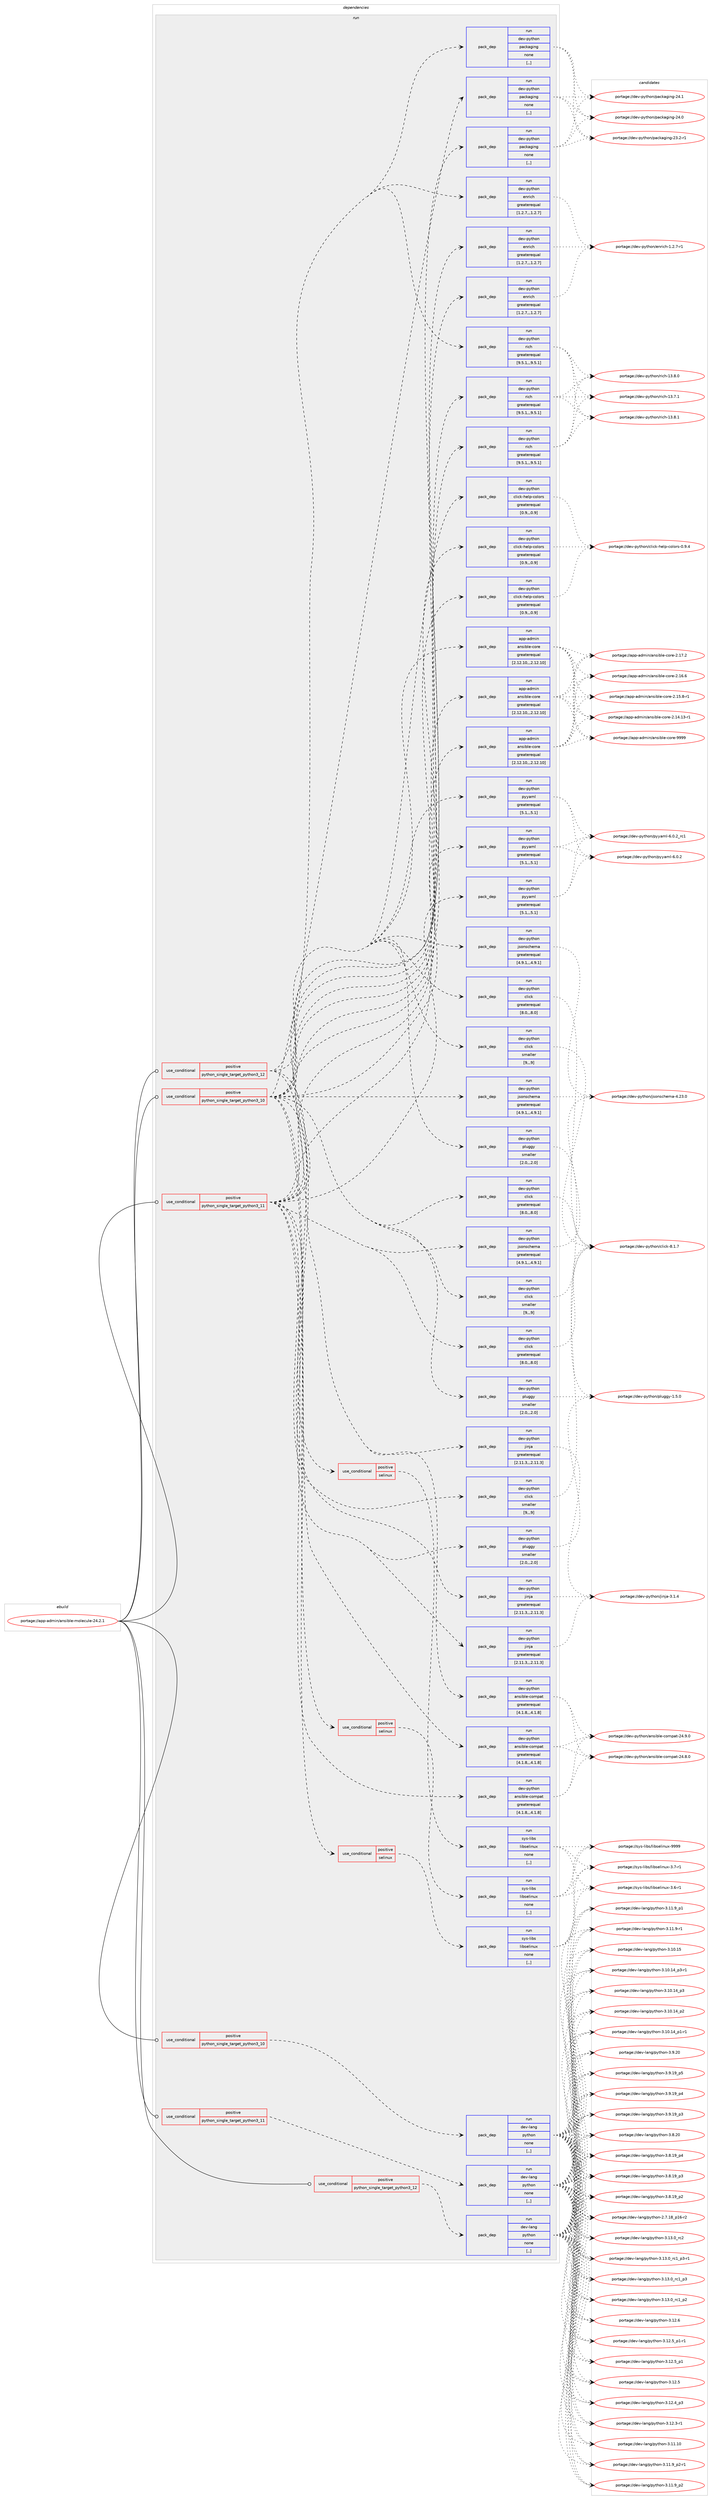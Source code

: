 digraph prolog {

# *************
# Graph options
# *************

newrank=true;
concentrate=true;
compound=true;
graph [rankdir=LR,fontname=Helvetica,fontsize=10,ranksep=1.5];#, ranksep=2.5, nodesep=0.2];
edge  [arrowhead=vee];
node  [fontname=Helvetica,fontsize=10];

# **********
# The ebuild
# **********

subgraph cluster_leftcol {
color=gray;
label=<<i>ebuild</i>>;
id [label="portage://app-admin/ansible-molecule-24.2.1", color=red, width=4, href="../app-admin/ansible-molecule-24.2.1.svg"];
}

# ****************
# The dependencies
# ****************

subgraph cluster_midcol {
color=gray;
label=<<i>dependencies</i>>;
subgraph cluster_compile {
fillcolor="#eeeeee";
style=filled;
label=<<i>compile</i>>;
}
subgraph cluster_compileandrun {
fillcolor="#eeeeee";
style=filled;
label=<<i>compile and run</i>>;
}
subgraph cluster_run {
fillcolor="#eeeeee";
style=filled;
label=<<i>run</i>>;
subgraph cond130036 {
dependency495050 [label=<<TABLE BORDER="0" CELLBORDER="1" CELLSPACING="0" CELLPADDING="4"><TR><TD ROWSPAN="3" CELLPADDING="10">use_conditional</TD></TR><TR><TD>positive</TD></TR><TR><TD>python_single_target_python3_10</TD></TR></TABLE>>, shape=none, color=red];
subgraph pack361411 {
dependency495051 [label=<<TABLE BORDER="0" CELLBORDER="1" CELLSPACING="0" CELLPADDING="4" WIDTH="220"><TR><TD ROWSPAN="6" CELLPADDING="30">pack_dep</TD></TR><TR><TD WIDTH="110">run</TD></TR><TR><TD>app-admin</TD></TR><TR><TD>ansible-core</TD></TR><TR><TD>greaterequal</TD></TR><TR><TD>[2.12.10,,,2.12.10]</TD></TR></TABLE>>, shape=none, color=blue];
}
dependency495050:e -> dependency495051:w [weight=20,style="dashed",arrowhead="vee"];
subgraph pack361412 {
dependency495052 [label=<<TABLE BORDER="0" CELLBORDER="1" CELLSPACING="0" CELLPADDING="4" WIDTH="220"><TR><TD ROWSPAN="6" CELLPADDING="30">pack_dep</TD></TR><TR><TD WIDTH="110">run</TD></TR><TR><TD>dev-python</TD></TR><TR><TD>ansible-compat</TD></TR><TR><TD>greaterequal</TD></TR><TR><TD>[4.1.8,,,4.1.8]</TD></TR></TABLE>>, shape=none, color=blue];
}
dependency495050:e -> dependency495052:w [weight=20,style="dashed",arrowhead="vee"];
subgraph pack361413 {
dependency495053 [label=<<TABLE BORDER="0" CELLBORDER="1" CELLSPACING="0" CELLPADDING="4" WIDTH="220"><TR><TD ROWSPAN="6" CELLPADDING="30">pack_dep</TD></TR><TR><TD WIDTH="110">run</TD></TR><TR><TD>dev-python</TD></TR><TR><TD>click</TD></TR><TR><TD>greaterequal</TD></TR><TR><TD>[8.0,,,8.0]</TD></TR></TABLE>>, shape=none, color=blue];
}
dependency495050:e -> dependency495053:w [weight=20,style="dashed",arrowhead="vee"];
subgraph pack361414 {
dependency495054 [label=<<TABLE BORDER="0" CELLBORDER="1" CELLSPACING="0" CELLPADDING="4" WIDTH="220"><TR><TD ROWSPAN="6" CELLPADDING="30">pack_dep</TD></TR><TR><TD WIDTH="110">run</TD></TR><TR><TD>dev-python</TD></TR><TR><TD>click</TD></TR><TR><TD>smaller</TD></TR><TR><TD>[9,,,9]</TD></TR></TABLE>>, shape=none, color=blue];
}
dependency495050:e -> dependency495054:w [weight=20,style="dashed",arrowhead="vee"];
subgraph pack361415 {
dependency495055 [label=<<TABLE BORDER="0" CELLBORDER="1" CELLSPACING="0" CELLPADDING="4" WIDTH="220"><TR><TD ROWSPAN="6" CELLPADDING="30">pack_dep</TD></TR><TR><TD WIDTH="110">run</TD></TR><TR><TD>dev-python</TD></TR><TR><TD>click-help-colors</TD></TR><TR><TD>greaterequal</TD></TR><TR><TD>[0.9,,,0.9]</TD></TR></TABLE>>, shape=none, color=blue];
}
dependency495050:e -> dependency495055:w [weight=20,style="dashed",arrowhead="vee"];
subgraph pack361416 {
dependency495056 [label=<<TABLE BORDER="0" CELLBORDER="1" CELLSPACING="0" CELLPADDING="4" WIDTH="220"><TR><TD ROWSPAN="6" CELLPADDING="30">pack_dep</TD></TR><TR><TD WIDTH="110">run</TD></TR><TR><TD>dev-python</TD></TR><TR><TD>enrich</TD></TR><TR><TD>greaterequal</TD></TR><TR><TD>[1.2.7,,,1.2.7]</TD></TR></TABLE>>, shape=none, color=blue];
}
dependency495050:e -> dependency495056:w [weight=20,style="dashed",arrowhead="vee"];
subgraph pack361417 {
dependency495057 [label=<<TABLE BORDER="0" CELLBORDER="1" CELLSPACING="0" CELLPADDING="4" WIDTH="220"><TR><TD ROWSPAN="6" CELLPADDING="30">pack_dep</TD></TR><TR><TD WIDTH="110">run</TD></TR><TR><TD>dev-python</TD></TR><TR><TD>jinja</TD></TR><TR><TD>greaterequal</TD></TR><TR><TD>[2.11.3,,,2.11.3]</TD></TR></TABLE>>, shape=none, color=blue];
}
dependency495050:e -> dependency495057:w [weight=20,style="dashed",arrowhead="vee"];
subgraph pack361418 {
dependency495058 [label=<<TABLE BORDER="0" CELLBORDER="1" CELLSPACING="0" CELLPADDING="4" WIDTH="220"><TR><TD ROWSPAN="6" CELLPADDING="30">pack_dep</TD></TR><TR><TD WIDTH="110">run</TD></TR><TR><TD>dev-python</TD></TR><TR><TD>jsonschema</TD></TR><TR><TD>greaterequal</TD></TR><TR><TD>[4.9.1,,,4.9.1]</TD></TR></TABLE>>, shape=none, color=blue];
}
dependency495050:e -> dependency495058:w [weight=20,style="dashed",arrowhead="vee"];
subgraph pack361419 {
dependency495059 [label=<<TABLE BORDER="0" CELLBORDER="1" CELLSPACING="0" CELLPADDING="4" WIDTH="220"><TR><TD ROWSPAN="6" CELLPADDING="30">pack_dep</TD></TR><TR><TD WIDTH="110">run</TD></TR><TR><TD>dev-python</TD></TR><TR><TD>packaging</TD></TR><TR><TD>none</TD></TR><TR><TD>[,,]</TD></TR></TABLE>>, shape=none, color=blue];
}
dependency495050:e -> dependency495059:w [weight=20,style="dashed",arrowhead="vee"];
subgraph pack361420 {
dependency495060 [label=<<TABLE BORDER="0" CELLBORDER="1" CELLSPACING="0" CELLPADDING="4" WIDTH="220"><TR><TD ROWSPAN="6" CELLPADDING="30">pack_dep</TD></TR><TR><TD WIDTH="110">run</TD></TR><TR><TD>dev-python</TD></TR><TR><TD>pluggy</TD></TR><TR><TD>smaller</TD></TR><TR><TD>[2.0,,,2.0]</TD></TR></TABLE>>, shape=none, color=blue];
}
dependency495050:e -> dependency495060:w [weight=20,style="dashed",arrowhead="vee"];
subgraph pack361421 {
dependency495061 [label=<<TABLE BORDER="0" CELLBORDER="1" CELLSPACING="0" CELLPADDING="4" WIDTH="220"><TR><TD ROWSPAN="6" CELLPADDING="30">pack_dep</TD></TR><TR><TD WIDTH="110">run</TD></TR><TR><TD>dev-python</TD></TR><TR><TD>pyyaml</TD></TR><TR><TD>greaterequal</TD></TR><TR><TD>[5.1,,,5.1]</TD></TR></TABLE>>, shape=none, color=blue];
}
dependency495050:e -> dependency495061:w [weight=20,style="dashed",arrowhead="vee"];
subgraph pack361422 {
dependency495062 [label=<<TABLE BORDER="0" CELLBORDER="1" CELLSPACING="0" CELLPADDING="4" WIDTH="220"><TR><TD ROWSPAN="6" CELLPADDING="30">pack_dep</TD></TR><TR><TD WIDTH="110">run</TD></TR><TR><TD>dev-python</TD></TR><TR><TD>rich</TD></TR><TR><TD>greaterequal</TD></TR><TR><TD>[9.5.1,,,9.5.1]</TD></TR></TABLE>>, shape=none, color=blue];
}
dependency495050:e -> dependency495062:w [weight=20,style="dashed",arrowhead="vee"];
subgraph cond130037 {
dependency495063 [label=<<TABLE BORDER="0" CELLBORDER="1" CELLSPACING="0" CELLPADDING="4"><TR><TD ROWSPAN="3" CELLPADDING="10">use_conditional</TD></TR><TR><TD>positive</TD></TR><TR><TD>selinux</TD></TR></TABLE>>, shape=none, color=red];
subgraph pack361423 {
dependency495064 [label=<<TABLE BORDER="0" CELLBORDER="1" CELLSPACING="0" CELLPADDING="4" WIDTH="220"><TR><TD ROWSPAN="6" CELLPADDING="30">pack_dep</TD></TR><TR><TD WIDTH="110">run</TD></TR><TR><TD>sys-libs</TD></TR><TR><TD>libselinux</TD></TR><TR><TD>none</TD></TR><TR><TD>[,,]</TD></TR></TABLE>>, shape=none, color=blue];
}
dependency495063:e -> dependency495064:w [weight=20,style="dashed",arrowhead="vee"];
}
dependency495050:e -> dependency495063:w [weight=20,style="dashed",arrowhead="vee"];
}
id:e -> dependency495050:w [weight=20,style="solid",arrowhead="odot"];
subgraph cond130038 {
dependency495065 [label=<<TABLE BORDER="0" CELLBORDER="1" CELLSPACING="0" CELLPADDING="4"><TR><TD ROWSPAN="3" CELLPADDING="10">use_conditional</TD></TR><TR><TD>positive</TD></TR><TR><TD>python_single_target_python3_10</TD></TR></TABLE>>, shape=none, color=red];
subgraph pack361424 {
dependency495066 [label=<<TABLE BORDER="0" CELLBORDER="1" CELLSPACING="0" CELLPADDING="4" WIDTH="220"><TR><TD ROWSPAN="6" CELLPADDING="30">pack_dep</TD></TR><TR><TD WIDTH="110">run</TD></TR><TR><TD>dev-lang</TD></TR><TR><TD>python</TD></TR><TR><TD>none</TD></TR><TR><TD>[,,]</TD></TR></TABLE>>, shape=none, color=blue];
}
dependency495065:e -> dependency495066:w [weight=20,style="dashed",arrowhead="vee"];
}
id:e -> dependency495065:w [weight=20,style="solid",arrowhead="odot"];
subgraph cond130039 {
dependency495067 [label=<<TABLE BORDER="0" CELLBORDER="1" CELLSPACING="0" CELLPADDING="4"><TR><TD ROWSPAN="3" CELLPADDING="10">use_conditional</TD></TR><TR><TD>positive</TD></TR><TR><TD>python_single_target_python3_11</TD></TR></TABLE>>, shape=none, color=red];
subgraph pack361425 {
dependency495068 [label=<<TABLE BORDER="0" CELLBORDER="1" CELLSPACING="0" CELLPADDING="4" WIDTH="220"><TR><TD ROWSPAN="6" CELLPADDING="30">pack_dep</TD></TR><TR><TD WIDTH="110">run</TD></TR><TR><TD>app-admin</TD></TR><TR><TD>ansible-core</TD></TR><TR><TD>greaterequal</TD></TR><TR><TD>[2.12.10,,,2.12.10]</TD></TR></TABLE>>, shape=none, color=blue];
}
dependency495067:e -> dependency495068:w [weight=20,style="dashed",arrowhead="vee"];
subgraph pack361426 {
dependency495069 [label=<<TABLE BORDER="0" CELLBORDER="1" CELLSPACING="0" CELLPADDING="4" WIDTH="220"><TR><TD ROWSPAN="6" CELLPADDING="30">pack_dep</TD></TR><TR><TD WIDTH="110">run</TD></TR><TR><TD>dev-python</TD></TR><TR><TD>ansible-compat</TD></TR><TR><TD>greaterequal</TD></TR><TR><TD>[4.1.8,,,4.1.8]</TD></TR></TABLE>>, shape=none, color=blue];
}
dependency495067:e -> dependency495069:w [weight=20,style="dashed",arrowhead="vee"];
subgraph pack361427 {
dependency495070 [label=<<TABLE BORDER="0" CELLBORDER="1" CELLSPACING="0" CELLPADDING="4" WIDTH="220"><TR><TD ROWSPAN="6" CELLPADDING="30">pack_dep</TD></TR><TR><TD WIDTH="110">run</TD></TR><TR><TD>dev-python</TD></TR><TR><TD>click</TD></TR><TR><TD>greaterequal</TD></TR><TR><TD>[8.0,,,8.0]</TD></TR></TABLE>>, shape=none, color=blue];
}
dependency495067:e -> dependency495070:w [weight=20,style="dashed",arrowhead="vee"];
subgraph pack361428 {
dependency495071 [label=<<TABLE BORDER="0" CELLBORDER="1" CELLSPACING="0" CELLPADDING="4" WIDTH="220"><TR><TD ROWSPAN="6" CELLPADDING="30">pack_dep</TD></TR><TR><TD WIDTH="110">run</TD></TR><TR><TD>dev-python</TD></TR><TR><TD>click</TD></TR><TR><TD>smaller</TD></TR><TR><TD>[9,,,9]</TD></TR></TABLE>>, shape=none, color=blue];
}
dependency495067:e -> dependency495071:w [weight=20,style="dashed",arrowhead="vee"];
subgraph pack361429 {
dependency495072 [label=<<TABLE BORDER="0" CELLBORDER="1" CELLSPACING="0" CELLPADDING="4" WIDTH="220"><TR><TD ROWSPAN="6" CELLPADDING="30">pack_dep</TD></TR><TR><TD WIDTH="110">run</TD></TR><TR><TD>dev-python</TD></TR><TR><TD>click-help-colors</TD></TR><TR><TD>greaterequal</TD></TR><TR><TD>[0.9,,,0.9]</TD></TR></TABLE>>, shape=none, color=blue];
}
dependency495067:e -> dependency495072:w [weight=20,style="dashed",arrowhead="vee"];
subgraph pack361430 {
dependency495073 [label=<<TABLE BORDER="0" CELLBORDER="1" CELLSPACING="0" CELLPADDING="4" WIDTH="220"><TR><TD ROWSPAN="6" CELLPADDING="30">pack_dep</TD></TR><TR><TD WIDTH="110">run</TD></TR><TR><TD>dev-python</TD></TR><TR><TD>enrich</TD></TR><TR><TD>greaterequal</TD></TR><TR><TD>[1.2.7,,,1.2.7]</TD></TR></TABLE>>, shape=none, color=blue];
}
dependency495067:e -> dependency495073:w [weight=20,style="dashed",arrowhead="vee"];
subgraph pack361431 {
dependency495074 [label=<<TABLE BORDER="0" CELLBORDER="1" CELLSPACING="0" CELLPADDING="4" WIDTH="220"><TR><TD ROWSPAN="6" CELLPADDING="30">pack_dep</TD></TR><TR><TD WIDTH="110">run</TD></TR><TR><TD>dev-python</TD></TR><TR><TD>jinja</TD></TR><TR><TD>greaterequal</TD></TR><TR><TD>[2.11.3,,,2.11.3]</TD></TR></TABLE>>, shape=none, color=blue];
}
dependency495067:e -> dependency495074:w [weight=20,style="dashed",arrowhead="vee"];
subgraph pack361432 {
dependency495075 [label=<<TABLE BORDER="0" CELLBORDER="1" CELLSPACING="0" CELLPADDING="4" WIDTH="220"><TR><TD ROWSPAN="6" CELLPADDING="30">pack_dep</TD></TR><TR><TD WIDTH="110">run</TD></TR><TR><TD>dev-python</TD></TR><TR><TD>jsonschema</TD></TR><TR><TD>greaterequal</TD></TR><TR><TD>[4.9.1,,,4.9.1]</TD></TR></TABLE>>, shape=none, color=blue];
}
dependency495067:e -> dependency495075:w [weight=20,style="dashed",arrowhead="vee"];
subgraph pack361433 {
dependency495076 [label=<<TABLE BORDER="0" CELLBORDER="1" CELLSPACING="0" CELLPADDING="4" WIDTH="220"><TR><TD ROWSPAN="6" CELLPADDING="30">pack_dep</TD></TR><TR><TD WIDTH="110">run</TD></TR><TR><TD>dev-python</TD></TR><TR><TD>packaging</TD></TR><TR><TD>none</TD></TR><TR><TD>[,,]</TD></TR></TABLE>>, shape=none, color=blue];
}
dependency495067:e -> dependency495076:w [weight=20,style="dashed",arrowhead="vee"];
subgraph pack361434 {
dependency495077 [label=<<TABLE BORDER="0" CELLBORDER="1" CELLSPACING="0" CELLPADDING="4" WIDTH="220"><TR><TD ROWSPAN="6" CELLPADDING="30">pack_dep</TD></TR><TR><TD WIDTH="110">run</TD></TR><TR><TD>dev-python</TD></TR><TR><TD>pluggy</TD></TR><TR><TD>smaller</TD></TR><TR><TD>[2.0,,,2.0]</TD></TR></TABLE>>, shape=none, color=blue];
}
dependency495067:e -> dependency495077:w [weight=20,style="dashed",arrowhead="vee"];
subgraph pack361435 {
dependency495078 [label=<<TABLE BORDER="0" CELLBORDER="1" CELLSPACING="0" CELLPADDING="4" WIDTH="220"><TR><TD ROWSPAN="6" CELLPADDING="30">pack_dep</TD></TR><TR><TD WIDTH="110">run</TD></TR><TR><TD>dev-python</TD></TR><TR><TD>pyyaml</TD></TR><TR><TD>greaterequal</TD></TR><TR><TD>[5.1,,,5.1]</TD></TR></TABLE>>, shape=none, color=blue];
}
dependency495067:e -> dependency495078:w [weight=20,style="dashed",arrowhead="vee"];
subgraph pack361436 {
dependency495079 [label=<<TABLE BORDER="0" CELLBORDER="1" CELLSPACING="0" CELLPADDING="4" WIDTH="220"><TR><TD ROWSPAN="6" CELLPADDING="30">pack_dep</TD></TR><TR><TD WIDTH="110">run</TD></TR><TR><TD>dev-python</TD></TR><TR><TD>rich</TD></TR><TR><TD>greaterequal</TD></TR><TR><TD>[9.5.1,,,9.5.1]</TD></TR></TABLE>>, shape=none, color=blue];
}
dependency495067:e -> dependency495079:w [weight=20,style="dashed",arrowhead="vee"];
subgraph cond130040 {
dependency495080 [label=<<TABLE BORDER="0" CELLBORDER="1" CELLSPACING="0" CELLPADDING="4"><TR><TD ROWSPAN="3" CELLPADDING="10">use_conditional</TD></TR><TR><TD>positive</TD></TR><TR><TD>selinux</TD></TR></TABLE>>, shape=none, color=red];
subgraph pack361437 {
dependency495081 [label=<<TABLE BORDER="0" CELLBORDER="1" CELLSPACING="0" CELLPADDING="4" WIDTH="220"><TR><TD ROWSPAN="6" CELLPADDING="30">pack_dep</TD></TR><TR><TD WIDTH="110">run</TD></TR><TR><TD>sys-libs</TD></TR><TR><TD>libselinux</TD></TR><TR><TD>none</TD></TR><TR><TD>[,,]</TD></TR></TABLE>>, shape=none, color=blue];
}
dependency495080:e -> dependency495081:w [weight=20,style="dashed",arrowhead="vee"];
}
dependency495067:e -> dependency495080:w [weight=20,style="dashed",arrowhead="vee"];
}
id:e -> dependency495067:w [weight=20,style="solid",arrowhead="odot"];
subgraph cond130041 {
dependency495082 [label=<<TABLE BORDER="0" CELLBORDER="1" CELLSPACING="0" CELLPADDING="4"><TR><TD ROWSPAN="3" CELLPADDING="10">use_conditional</TD></TR><TR><TD>positive</TD></TR><TR><TD>python_single_target_python3_11</TD></TR></TABLE>>, shape=none, color=red];
subgraph pack361438 {
dependency495083 [label=<<TABLE BORDER="0" CELLBORDER="1" CELLSPACING="0" CELLPADDING="4" WIDTH="220"><TR><TD ROWSPAN="6" CELLPADDING="30">pack_dep</TD></TR><TR><TD WIDTH="110">run</TD></TR><TR><TD>dev-lang</TD></TR><TR><TD>python</TD></TR><TR><TD>none</TD></TR><TR><TD>[,,]</TD></TR></TABLE>>, shape=none, color=blue];
}
dependency495082:e -> dependency495083:w [weight=20,style="dashed",arrowhead="vee"];
}
id:e -> dependency495082:w [weight=20,style="solid",arrowhead="odot"];
subgraph cond130042 {
dependency495084 [label=<<TABLE BORDER="0" CELLBORDER="1" CELLSPACING="0" CELLPADDING="4"><TR><TD ROWSPAN="3" CELLPADDING="10">use_conditional</TD></TR><TR><TD>positive</TD></TR><TR><TD>python_single_target_python3_12</TD></TR></TABLE>>, shape=none, color=red];
subgraph pack361439 {
dependency495085 [label=<<TABLE BORDER="0" CELLBORDER="1" CELLSPACING="0" CELLPADDING="4" WIDTH="220"><TR><TD ROWSPAN="6" CELLPADDING="30">pack_dep</TD></TR><TR><TD WIDTH="110">run</TD></TR><TR><TD>app-admin</TD></TR><TR><TD>ansible-core</TD></TR><TR><TD>greaterequal</TD></TR><TR><TD>[2.12.10,,,2.12.10]</TD></TR></TABLE>>, shape=none, color=blue];
}
dependency495084:e -> dependency495085:w [weight=20,style="dashed",arrowhead="vee"];
subgraph pack361440 {
dependency495086 [label=<<TABLE BORDER="0" CELLBORDER="1" CELLSPACING="0" CELLPADDING="4" WIDTH="220"><TR><TD ROWSPAN="6" CELLPADDING="30">pack_dep</TD></TR><TR><TD WIDTH="110">run</TD></TR><TR><TD>dev-python</TD></TR><TR><TD>ansible-compat</TD></TR><TR><TD>greaterequal</TD></TR><TR><TD>[4.1.8,,,4.1.8]</TD></TR></TABLE>>, shape=none, color=blue];
}
dependency495084:e -> dependency495086:w [weight=20,style="dashed",arrowhead="vee"];
subgraph pack361441 {
dependency495087 [label=<<TABLE BORDER="0" CELLBORDER="1" CELLSPACING="0" CELLPADDING="4" WIDTH="220"><TR><TD ROWSPAN="6" CELLPADDING="30">pack_dep</TD></TR><TR><TD WIDTH="110">run</TD></TR><TR><TD>dev-python</TD></TR><TR><TD>click</TD></TR><TR><TD>greaterequal</TD></TR><TR><TD>[8.0,,,8.0]</TD></TR></TABLE>>, shape=none, color=blue];
}
dependency495084:e -> dependency495087:w [weight=20,style="dashed",arrowhead="vee"];
subgraph pack361442 {
dependency495088 [label=<<TABLE BORDER="0" CELLBORDER="1" CELLSPACING="0" CELLPADDING="4" WIDTH="220"><TR><TD ROWSPAN="6" CELLPADDING="30">pack_dep</TD></TR><TR><TD WIDTH="110">run</TD></TR><TR><TD>dev-python</TD></TR><TR><TD>click</TD></TR><TR><TD>smaller</TD></TR><TR><TD>[9,,,9]</TD></TR></TABLE>>, shape=none, color=blue];
}
dependency495084:e -> dependency495088:w [weight=20,style="dashed",arrowhead="vee"];
subgraph pack361443 {
dependency495089 [label=<<TABLE BORDER="0" CELLBORDER="1" CELLSPACING="0" CELLPADDING="4" WIDTH="220"><TR><TD ROWSPAN="6" CELLPADDING="30">pack_dep</TD></TR><TR><TD WIDTH="110">run</TD></TR><TR><TD>dev-python</TD></TR><TR><TD>click-help-colors</TD></TR><TR><TD>greaterequal</TD></TR><TR><TD>[0.9,,,0.9]</TD></TR></TABLE>>, shape=none, color=blue];
}
dependency495084:e -> dependency495089:w [weight=20,style="dashed",arrowhead="vee"];
subgraph pack361444 {
dependency495090 [label=<<TABLE BORDER="0" CELLBORDER="1" CELLSPACING="0" CELLPADDING="4" WIDTH="220"><TR><TD ROWSPAN="6" CELLPADDING="30">pack_dep</TD></TR><TR><TD WIDTH="110">run</TD></TR><TR><TD>dev-python</TD></TR><TR><TD>enrich</TD></TR><TR><TD>greaterequal</TD></TR><TR><TD>[1.2.7,,,1.2.7]</TD></TR></TABLE>>, shape=none, color=blue];
}
dependency495084:e -> dependency495090:w [weight=20,style="dashed",arrowhead="vee"];
subgraph pack361445 {
dependency495091 [label=<<TABLE BORDER="0" CELLBORDER="1" CELLSPACING="0" CELLPADDING="4" WIDTH="220"><TR><TD ROWSPAN="6" CELLPADDING="30">pack_dep</TD></TR><TR><TD WIDTH="110">run</TD></TR><TR><TD>dev-python</TD></TR><TR><TD>jinja</TD></TR><TR><TD>greaterequal</TD></TR><TR><TD>[2.11.3,,,2.11.3]</TD></TR></TABLE>>, shape=none, color=blue];
}
dependency495084:e -> dependency495091:w [weight=20,style="dashed",arrowhead="vee"];
subgraph pack361446 {
dependency495092 [label=<<TABLE BORDER="0" CELLBORDER="1" CELLSPACING="0" CELLPADDING="4" WIDTH="220"><TR><TD ROWSPAN="6" CELLPADDING="30">pack_dep</TD></TR><TR><TD WIDTH="110">run</TD></TR><TR><TD>dev-python</TD></TR><TR><TD>jsonschema</TD></TR><TR><TD>greaterequal</TD></TR><TR><TD>[4.9.1,,,4.9.1]</TD></TR></TABLE>>, shape=none, color=blue];
}
dependency495084:e -> dependency495092:w [weight=20,style="dashed",arrowhead="vee"];
subgraph pack361447 {
dependency495093 [label=<<TABLE BORDER="0" CELLBORDER="1" CELLSPACING="0" CELLPADDING="4" WIDTH="220"><TR><TD ROWSPAN="6" CELLPADDING="30">pack_dep</TD></TR><TR><TD WIDTH="110">run</TD></TR><TR><TD>dev-python</TD></TR><TR><TD>packaging</TD></TR><TR><TD>none</TD></TR><TR><TD>[,,]</TD></TR></TABLE>>, shape=none, color=blue];
}
dependency495084:e -> dependency495093:w [weight=20,style="dashed",arrowhead="vee"];
subgraph pack361448 {
dependency495094 [label=<<TABLE BORDER="0" CELLBORDER="1" CELLSPACING="0" CELLPADDING="4" WIDTH="220"><TR><TD ROWSPAN="6" CELLPADDING="30">pack_dep</TD></TR><TR><TD WIDTH="110">run</TD></TR><TR><TD>dev-python</TD></TR><TR><TD>pluggy</TD></TR><TR><TD>smaller</TD></TR><TR><TD>[2.0,,,2.0]</TD></TR></TABLE>>, shape=none, color=blue];
}
dependency495084:e -> dependency495094:w [weight=20,style="dashed",arrowhead="vee"];
subgraph pack361449 {
dependency495095 [label=<<TABLE BORDER="0" CELLBORDER="1" CELLSPACING="0" CELLPADDING="4" WIDTH="220"><TR><TD ROWSPAN="6" CELLPADDING="30">pack_dep</TD></TR><TR><TD WIDTH="110">run</TD></TR><TR><TD>dev-python</TD></TR><TR><TD>pyyaml</TD></TR><TR><TD>greaterequal</TD></TR><TR><TD>[5.1,,,5.1]</TD></TR></TABLE>>, shape=none, color=blue];
}
dependency495084:e -> dependency495095:w [weight=20,style="dashed",arrowhead="vee"];
subgraph pack361450 {
dependency495096 [label=<<TABLE BORDER="0" CELLBORDER="1" CELLSPACING="0" CELLPADDING="4" WIDTH="220"><TR><TD ROWSPAN="6" CELLPADDING="30">pack_dep</TD></TR><TR><TD WIDTH="110">run</TD></TR><TR><TD>dev-python</TD></TR><TR><TD>rich</TD></TR><TR><TD>greaterequal</TD></TR><TR><TD>[9.5.1,,,9.5.1]</TD></TR></TABLE>>, shape=none, color=blue];
}
dependency495084:e -> dependency495096:w [weight=20,style="dashed",arrowhead="vee"];
subgraph cond130043 {
dependency495097 [label=<<TABLE BORDER="0" CELLBORDER="1" CELLSPACING="0" CELLPADDING="4"><TR><TD ROWSPAN="3" CELLPADDING="10">use_conditional</TD></TR><TR><TD>positive</TD></TR><TR><TD>selinux</TD></TR></TABLE>>, shape=none, color=red];
subgraph pack361451 {
dependency495098 [label=<<TABLE BORDER="0" CELLBORDER="1" CELLSPACING="0" CELLPADDING="4" WIDTH="220"><TR><TD ROWSPAN="6" CELLPADDING="30">pack_dep</TD></TR><TR><TD WIDTH="110">run</TD></TR><TR><TD>sys-libs</TD></TR><TR><TD>libselinux</TD></TR><TR><TD>none</TD></TR><TR><TD>[,,]</TD></TR></TABLE>>, shape=none, color=blue];
}
dependency495097:e -> dependency495098:w [weight=20,style="dashed",arrowhead="vee"];
}
dependency495084:e -> dependency495097:w [weight=20,style="dashed",arrowhead="vee"];
}
id:e -> dependency495084:w [weight=20,style="solid",arrowhead="odot"];
subgraph cond130044 {
dependency495099 [label=<<TABLE BORDER="0" CELLBORDER="1" CELLSPACING="0" CELLPADDING="4"><TR><TD ROWSPAN="3" CELLPADDING="10">use_conditional</TD></TR><TR><TD>positive</TD></TR><TR><TD>python_single_target_python3_12</TD></TR></TABLE>>, shape=none, color=red];
subgraph pack361452 {
dependency495100 [label=<<TABLE BORDER="0" CELLBORDER="1" CELLSPACING="0" CELLPADDING="4" WIDTH="220"><TR><TD ROWSPAN="6" CELLPADDING="30">pack_dep</TD></TR><TR><TD WIDTH="110">run</TD></TR><TR><TD>dev-lang</TD></TR><TR><TD>python</TD></TR><TR><TD>none</TD></TR><TR><TD>[,,]</TD></TR></TABLE>>, shape=none, color=blue];
}
dependency495099:e -> dependency495100:w [weight=20,style="dashed",arrowhead="vee"];
}
id:e -> dependency495099:w [weight=20,style="solid",arrowhead="odot"];
}
}

# **************
# The candidates
# **************

subgraph cluster_choices {
rank=same;
color=gray;
label=<<i>candidates</i>>;

subgraph choice361411 {
color=black;
nodesep=1;
choice97112112459710010910511047971101151059810810145991111141014557575757 [label="portage://app-admin/ansible-core-9999", color=red, width=4,href="../app-admin/ansible-core-9999.svg"];
choice971121124597100109105110479711011510598108101459911111410145504649554650 [label="portage://app-admin/ansible-core-2.17.2", color=red, width=4,href="../app-admin/ansible-core-2.17.2.svg"];
choice971121124597100109105110479711011510598108101459911111410145504649544654 [label="portage://app-admin/ansible-core-2.16.6", color=red, width=4,href="../app-admin/ansible-core-2.16.6.svg"];
choice9711211245971001091051104797110115105981081014599111114101455046495346564511449 [label="portage://app-admin/ansible-core-2.15.8-r1", color=red, width=4,href="../app-admin/ansible-core-2.15.8-r1.svg"];
choice971121124597100109105110479711011510598108101459911111410145504649524649514511449 [label="portage://app-admin/ansible-core-2.14.13-r1", color=red, width=4,href="../app-admin/ansible-core-2.14.13-r1.svg"];
dependency495051:e -> choice97112112459710010910511047971101151059810810145991111141014557575757:w [style=dotted,weight="100"];
dependency495051:e -> choice971121124597100109105110479711011510598108101459911111410145504649554650:w [style=dotted,weight="100"];
dependency495051:e -> choice971121124597100109105110479711011510598108101459911111410145504649544654:w [style=dotted,weight="100"];
dependency495051:e -> choice9711211245971001091051104797110115105981081014599111114101455046495346564511449:w [style=dotted,weight="100"];
dependency495051:e -> choice971121124597100109105110479711011510598108101459911111410145504649524649514511449:w [style=dotted,weight="100"];
}
subgraph choice361412 {
color=black;
nodesep=1;
choice1001011184511212111610411111047971101151059810810145991111091129711645505246574648 [label="portage://dev-python/ansible-compat-24.9.0", color=red, width=4,href="../dev-python/ansible-compat-24.9.0.svg"];
choice1001011184511212111610411111047971101151059810810145991111091129711645505246564648 [label="portage://dev-python/ansible-compat-24.8.0", color=red, width=4,href="../dev-python/ansible-compat-24.8.0.svg"];
dependency495052:e -> choice1001011184511212111610411111047971101151059810810145991111091129711645505246574648:w [style=dotted,weight="100"];
dependency495052:e -> choice1001011184511212111610411111047971101151059810810145991111091129711645505246564648:w [style=dotted,weight="100"];
}
subgraph choice361413 {
color=black;
nodesep=1;
choice10010111845112121116104111110479910810599107455646494655 [label="portage://dev-python/click-8.1.7", color=red, width=4,href="../dev-python/click-8.1.7.svg"];
dependency495053:e -> choice10010111845112121116104111110479910810599107455646494655:w [style=dotted,weight="100"];
}
subgraph choice361414 {
color=black;
nodesep=1;
choice10010111845112121116104111110479910810599107455646494655 [label="portage://dev-python/click-8.1.7", color=red, width=4,href="../dev-python/click-8.1.7.svg"];
dependency495054:e -> choice10010111845112121116104111110479910810599107455646494655:w [style=dotted,weight="100"];
}
subgraph choice361415 {
color=black;
nodesep=1;
choice10010111845112121116104111110479910810599107451041011081124599111108111114115454846574652 [label="portage://dev-python/click-help-colors-0.9.4", color=red, width=4,href="../dev-python/click-help-colors-0.9.4.svg"];
dependency495055:e -> choice10010111845112121116104111110479910810599107451041011081124599111108111114115454846574652:w [style=dotted,weight="100"];
}
subgraph choice361416 {
color=black;
nodesep=1;
choice1001011184511212111610411111047101110114105991044549465046554511449 [label="portage://dev-python/enrich-1.2.7-r1", color=red, width=4,href="../dev-python/enrich-1.2.7-r1.svg"];
dependency495056:e -> choice1001011184511212111610411111047101110114105991044549465046554511449:w [style=dotted,weight="100"];
}
subgraph choice361417 {
color=black;
nodesep=1;
choice100101118451121211161041111104710610511010697455146494652 [label="portage://dev-python/jinja-3.1.4", color=red, width=4,href="../dev-python/jinja-3.1.4.svg"];
dependency495057:e -> choice100101118451121211161041111104710610511010697455146494652:w [style=dotted,weight="100"];
}
subgraph choice361418 {
color=black;
nodesep=1;
choice1001011184511212111610411111047106115111110115991041011099745524650514648 [label="portage://dev-python/jsonschema-4.23.0", color=red, width=4,href="../dev-python/jsonschema-4.23.0.svg"];
dependency495058:e -> choice1001011184511212111610411111047106115111110115991041011099745524650514648:w [style=dotted,weight="100"];
}
subgraph choice361419 {
color=black;
nodesep=1;
choice10010111845112121116104111110471129799107971031051101034550524649 [label="portage://dev-python/packaging-24.1", color=red, width=4,href="../dev-python/packaging-24.1.svg"];
choice10010111845112121116104111110471129799107971031051101034550524648 [label="portage://dev-python/packaging-24.0", color=red, width=4,href="../dev-python/packaging-24.0.svg"];
choice100101118451121211161041111104711297991079710310511010345505146504511449 [label="portage://dev-python/packaging-23.2-r1", color=red, width=4,href="../dev-python/packaging-23.2-r1.svg"];
dependency495059:e -> choice10010111845112121116104111110471129799107971031051101034550524649:w [style=dotted,weight="100"];
dependency495059:e -> choice10010111845112121116104111110471129799107971031051101034550524648:w [style=dotted,weight="100"];
dependency495059:e -> choice100101118451121211161041111104711297991079710310511010345505146504511449:w [style=dotted,weight="100"];
}
subgraph choice361420 {
color=black;
nodesep=1;
choice1001011184511212111610411111047112108117103103121454946534648 [label="portage://dev-python/pluggy-1.5.0", color=red, width=4,href="../dev-python/pluggy-1.5.0.svg"];
dependency495060:e -> choice1001011184511212111610411111047112108117103103121454946534648:w [style=dotted,weight="100"];
}
subgraph choice361421 {
color=black;
nodesep=1;
choice100101118451121211161041111104711212112197109108455446484650951149949 [label="portage://dev-python/pyyaml-6.0.2_rc1", color=red, width=4,href="../dev-python/pyyaml-6.0.2_rc1.svg"];
choice100101118451121211161041111104711212112197109108455446484650 [label="portage://dev-python/pyyaml-6.0.2", color=red, width=4,href="../dev-python/pyyaml-6.0.2.svg"];
dependency495061:e -> choice100101118451121211161041111104711212112197109108455446484650951149949:w [style=dotted,weight="100"];
dependency495061:e -> choice100101118451121211161041111104711212112197109108455446484650:w [style=dotted,weight="100"];
}
subgraph choice361422 {
color=black;
nodesep=1;
choice10010111845112121116104111110471141059910445495146564649 [label="portage://dev-python/rich-13.8.1", color=red, width=4,href="../dev-python/rich-13.8.1.svg"];
choice10010111845112121116104111110471141059910445495146564648 [label="portage://dev-python/rich-13.8.0", color=red, width=4,href="../dev-python/rich-13.8.0.svg"];
choice10010111845112121116104111110471141059910445495146554649 [label="portage://dev-python/rich-13.7.1", color=red, width=4,href="../dev-python/rich-13.7.1.svg"];
dependency495062:e -> choice10010111845112121116104111110471141059910445495146564649:w [style=dotted,weight="100"];
dependency495062:e -> choice10010111845112121116104111110471141059910445495146564648:w [style=dotted,weight="100"];
dependency495062:e -> choice10010111845112121116104111110471141059910445495146554649:w [style=dotted,weight="100"];
}
subgraph choice361423 {
color=black;
nodesep=1;
choice115121115451081059811547108105981151011081051101171204557575757 [label="portage://sys-libs/libselinux-9999", color=red, width=4,href="../sys-libs/libselinux-9999.svg"];
choice11512111545108105981154710810598115101108105110117120455146554511449 [label="portage://sys-libs/libselinux-3.7-r1", color=red, width=4,href="../sys-libs/libselinux-3.7-r1.svg"];
choice11512111545108105981154710810598115101108105110117120455146544511449 [label="portage://sys-libs/libselinux-3.6-r1", color=red, width=4,href="../sys-libs/libselinux-3.6-r1.svg"];
dependency495064:e -> choice115121115451081059811547108105981151011081051101171204557575757:w [style=dotted,weight="100"];
dependency495064:e -> choice11512111545108105981154710810598115101108105110117120455146554511449:w [style=dotted,weight="100"];
dependency495064:e -> choice11512111545108105981154710810598115101108105110117120455146544511449:w [style=dotted,weight="100"];
}
subgraph choice361424 {
color=black;
nodesep=1;
choice10010111845108971101034711212111610411111045514649514648951149950 [label="portage://dev-lang/python-3.13.0_rc2", color=red, width=4,href="../dev-lang/python-3.13.0_rc2.svg"];
choice1001011184510897110103471121211161041111104551464951464895114994995112514511449 [label="portage://dev-lang/python-3.13.0_rc1_p3-r1", color=red, width=4,href="../dev-lang/python-3.13.0_rc1_p3-r1.svg"];
choice100101118451089711010347112121116104111110455146495146489511499499511251 [label="portage://dev-lang/python-3.13.0_rc1_p3", color=red, width=4,href="../dev-lang/python-3.13.0_rc1_p3.svg"];
choice100101118451089711010347112121116104111110455146495146489511499499511250 [label="portage://dev-lang/python-3.13.0_rc1_p2", color=red, width=4,href="../dev-lang/python-3.13.0_rc1_p2.svg"];
choice10010111845108971101034711212111610411111045514649504654 [label="portage://dev-lang/python-3.12.6", color=red, width=4,href="../dev-lang/python-3.12.6.svg"];
choice1001011184510897110103471121211161041111104551464950465395112494511449 [label="portage://dev-lang/python-3.12.5_p1-r1", color=red, width=4,href="../dev-lang/python-3.12.5_p1-r1.svg"];
choice100101118451089711010347112121116104111110455146495046539511249 [label="portage://dev-lang/python-3.12.5_p1", color=red, width=4,href="../dev-lang/python-3.12.5_p1.svg"];
choice10010111845108971101034711212111610411111045514649504653 [label="portage://dev-lang/python-3.12.5", color=red, width=4,href="../dev-lang/python-3.12.5.svg"];
choice100101118451089711010347112121116104111110455146495046529511251 [label="portage://dev-lang/python-3.12.4_p3", color=red, width=4,href="../dev-lang/python-3.12.4_p3.svg"];
choice100101118451089711010347112121116104111110455146495046514511449 [label="portage://dev-lang/python-3.12.3-r1", color=red, width=4,href="../dev-lang/python-3.12.3-r1.svg"];
choice1001011184510897110103471121211161041111104551464949464948 [label="portage://dev-lang/python-3.11.10", color=red, width=4,href="../dev-lang/python-3.11.10.svg"];
choice1001011184510897110103471121211161041111104551464949465795112504511449 [label="portage://dev-lang/python-3.11.9_p2-r1", color=red, width=4,href="../dev-lang/python-3.11.9_p2-r1.svg"];
choice100101118451089711010347112121116104111110455146494946579511250 [label="portage://dev-lang/python-3.11.9_p2", color=red, width=4,href="../dev-lang/python-3.11.9_p2.svg"];
choice100101118451089711010347112121116104111110455146494946579511249 [label="portage://dev-lang/python-3.11.9_p1", color=red, width=4,href="../dev-lang/python-3.11.9_p1.svg"];
choice100101118451089711010347112121116104111110455146494946574511449 [label="portage://dev-lang/python-3.11.9-r1", color=red, width=4,href="../dev-lang/python-3.11.9-r1.svg"];
choice1001011184510897110103471121211161041111104551464948464953 [label="portage://dev-lang/python-3.10.15", color=red, width=4,href="../dev-lang/python-3.10.15.svg"];
choice100101118451089711010347112121116104111110455146494846495295112514511449 [label="portage://dev-lang/python-3.10.14_p3-r1", color=red, width=4,href="../dev-lang/python-3.10.14_p3-r1.svg"];
choice10010111845108971101034711212111610411111045514649484649529511251 [label="portage://dev-lang/python-3.10.14_p3", color=red, width=4,href="../dev-lang/python-3.10.14_p3.svg"];
choice10010111845108971101034711212111610411111045514649484649529511250 [label="portage://dev-lang/python-3.10.14_p2", color=red, width=4,href="../dev-lang/python-3.10.14_p2.svg"];
choice100101118451089711010347112121116104111110455146494846495295112494511449 [label="portage://dev-lang/python-3.10.14_p1-r1", color=red, width=4,href="../dev-lang/python-3.10.14_p1-r1.svg"];
choice10010111845108971101034711212111610411111045514657465048 [label="portage://dev-lang/python-3.9.20", color=red, width=4,href="../dev-lang/python-3.9.20.svg"];
choice100101118451089711010347112121116104111110455146574649579511253 [label="portage://dev-lang/python-3.9.19_p5", color=red, width=4,href="../dev-lang/python-3.9.19_p5.svg"];
choice100101118451089711010347112121116104111110455146574649579511252 [label="portage://dev-lang/python-3.9.19_p4", color=red, width=4,href="../dev-lang/python-3.9.19_p4.svg"];
choice100101118451089711010347112121116104111110455146574649579511251 [label="portage://dev-lang/python-3.9.19_p3", color=red, width=4,href="../dev-lang/python-3.9.19_p3.svg"];
choice10010111845108971101034711212111610411111045514656465048 [label="portage://dev-lang/python-3.8.20", color=red, width=4,href="../dev-lang/python-3.8.20.svg"];
choice100101118451089711010347112121116104111110455146564649579511252 [label="portage://dev-lang/python-3.8.19_p4", color=red, width=4,href="../dev-lang/python-3.8.19_p4.svg"];
choice100101118451089711010347112121116104111110455146564649579511251 [label="portage://dev-lang/python-3.8.19_p3", color=red, width=4,href="../dev-lang/python-3.8.19_p3.svg"];
choice100101118451089711010347112121116104111110455146564649579511250 [label="portage://dev-lang/python-3.8.19_p2", color=red, width=4,href="../dev-lang/python-3.8.19_p2.svg"];
choice100101118451089711010347112121116104111110455046554649569511249544511450 [label="portage://dev-lang/python-2.7.18_p16-r2", color=red, width=4,href="../dev-lang/python-2.7.18_p16-r2.svg"];
dependency495066:e -> choice10010111845108971101034711212111610411111045514649514648951149950:w [style=dotted,weight="100"];
dependency495066:e -> choice1001011184510897110103471121211161041111104551464951464895114994995112514511449:w [style=dotted,weight="100"];
dependency495066:e -> choice100101118451089711010347112121116104111110455146495146489511499499511251:w [style=dotted,weight="100"];
dependency495066:e -> choice100101118451089711010347112121116104111110455146495146489511499499511250:w [style=dotted,weight="100"];
dependency495066:e -> choice10010111845108971101034711212111610411111045514649504654:w [style=dotted,weight="100"];
dependency495066:e -> choice1001011184510897110103471121211161041111104551464950465395112494511449:w [style=dotted,weight="100"];
dependency495066:e -> choice100101118451089711010347112121116104111110455146495046539511249:w [style=dotted,weight="100"];
dependency495066:e -> choice10010111845108971101034711212111610411111045514649504653:w [style=dotted,weight="100"];
dependency495066:e -> choice100101118451089711010347112121116104111110455146495046529511251:w [style=dotted,weight="100"];
dependency495066:e -> choice100101118451089711010347112121116104111110455146495046514511449:w [style=dotted,weight="100"];
dependency495066:e -> choice1001011184510897110103471121211161041111104551464949464948:w [style=dotted,weight="100"];
dependency495066:e -> choice1001011184510897110103471121211161041111104551464949465795112504511449:w [style=dotted,weight="100"];
dependency495066:e -> choice100101118451089711010347112121116104111110455146494946579511250:w [style=dotted,weight="100"];
dependency495066:e -> choice100101118451089711010347112121116104111110455146494946579511249:w [style=dotted,weight="100"];
dependency495066:e -> choice100101118451089711010347112121116104111110455146494946574511449:w [style=dotted,weight="100"];
dependency495066:e -> choice1001011184510897110103471121211161041111104551464948464953:w [style=dotted,weight="100"];
dependency495066:e -> choice100101118451089711010347112121116104111110455146494846495295112514511449:w [style=dotted,weight="100"];
dependency495066:e -> choice10010111845108971101034711212111610411111045514649484649529511251:w [style=dotted,weight="100"];
dependency495066:e -> choice10010111845108971101034711212111610411111045514649484649529511250:w [style=dotted,weight="100"];
dependency495066:e -> choice100101118451089711010347112121116104111110455146494846495295112494511449:w [style=dotted,weight="100"];
dependency495066:e -> choice10010111845108971101034711212111610411111045514657465048:w [style=dotted,weight="100"];
dependency495066:e -> choice100101118451089711010347112121116104111110455146574649579511253:w [style=dotted,weight="100"];
dependency495066:e -> choice100101118451089711010347112121116104111110455146574649579511252:w [style=dotted,weight="100"];
dependency495066:e -> choice100101118451089711010347112121116104111110455146574649579511251:w [style=dotted,weight="100"];
dependency495066:e -> choice10010111845108971101034711212111610411111045514656465048:w [style=dotted,weight="100"];
dependency495066:e -> choice100101118451089711010347112121116104111110455146564649579511252:w [style=dotted,weight="100"];
dependency495066:e -> choice100101118451089711010347112121116104111110455146564649579511251:w [style=dotted,weight="100"];
dependency495066:e -> choice100101118451089711010347112121116104111110455146564649579511250:w [style=dotted,weight="100"];
dependency495066:e -> choice100101118451089711010347112121116104111110455046554649569511249544511450:w [style=dotted,weight="100"];
}
subgraph choice361425 {
color=black;
nodesep=1;
choice97112112459710010910511047971101151059810810145991111141014557575757 [label="portage://app-admin/ansible-core-9999", color=red, width=4,href="../app-admin/ansible-core-9999.svg"];
choice971121124597100109105110479711011510598108101459911111410145504649554650 [label="portage://app-admin/ansible-core-2.17.2", color=red, width=4,href="../app-admin/ansible-core-2.17.2.svg"];
choice971121124597100109105110479711011510598108101459911111410145504649544654 [label="portage://app-admin/ansible-core-2.16.6", color=red, width=4,href="../app-admin/ansible-core-2.16.6.svg"];
choice9711211245971001091051104797110115105981081014599111114101455046495346564511449 [label="portage://app-admin/ansible-core-2.15.8-r1", color=red, width=4,href="../app-admin/ansible-core-2.15.8-r1.svg"];
choice971121124597100109105110479711011510598108101459911111410145504649524649514511449 [label="portage://app-admin/ansible-core-2.14.13-r1", color=red, width=4,href="../app-admin/ansible-core-2.14.13-r1.svg"];
dependency495068:e -> choice97112112459710010910511047971101151059810810145991111141014557575757:w [style=dotted,weight="100"];
dependency495068:e -> choice971121124597100109105110479711011510598108101459911111410145504649554650:w [style=dotted,weight="100"];
dependency495068:e -> choice971121124597100109105110479711011510598108101459911111410145504649544654:w [style=dotted,weight="100"];
dependency495068:e -> choice9711211245971001091051104797110115105981081014599111114101455046495346564511449:w [style=dotted,weight="100"];
dependency495068:e -> choice971121124597100109105110479711011510598108101459911111410145504649524649514511449:w [style=dotted,weight="100"];
}
subgraph choice361426 {
color=black;
nodesep=1;
choice1001011184511212111610411111047971101151059810810145991111091129711645505246574648 [label="portage://dev-python/ansible-compat-24.9.0", color=red, width=4,href="../dev-python/ansible-compat-24.9.0.svg"];
choice1001011184511212111610411111047971101151059810810145991111091129711645505246564648 [label="portage://dev-python/ansible-compat-24.8.0", color=red, width=4,href="../dev-python/ansible-compat-24.8.0.svg"];
dependency495069:e -> choice1001011184511212111610411111047971101151059810810145991111091129711645505246574648:w [style=dotted,weight="100"];
dependency495069:e -> choice1001011184511212111610411111047971101151059810810145991111091129711645505246564648:w [style=dotted,weight="100"];
}
subgraph choice361427 {
color=black;
nodesep=1;
choice10010111845112121116104111110479910810599107455646494655 [label="portage://dev-python/click-8.1.7", color=red, width=4,href="../dev-python/click-8.1.7.svg"];
dependency495070:e -> choice10010111845112121116104111110479910810599107455646494655:w [style=dotted,weight="100"];
}
subgraph choice361428 {
color=black;
nodesep=1;
choice10010111845112121116104111110479910810599107455646494655 [label="portage://dev-python/click-8.1.7", color=red, width=4,href="../dev-python/click-8.1.7.svg"];
dependency495071:e -> choice10010111845112121116104111110479910810599107455646494655:w [style=dotted,weight="100"];
}
subgraph choice361429 {
color=black;
nodesep=1;
choice10010111845112121116104111110479910810599107451041011081124599111108111114115454846574652 [label="portage://dev-python/click-help-colors-0.9.4", color=red, width=4,href="../dev-python/click-help-colors-0.9.4.svg"];
dependency495072:e -> choice10010111845112121116104111110479910810599107451041011081124599111108111114115454846574652:w [style=dotted,weight="100"];
}
subgraph choice361430 {
color=black;
nodesep=1;
choice1001011184511212111610411111047101110114105991044549465046554511449 [label="portage://dev-python/enrich-1.2.7-r1", color=red, width=4,href="../dev-python/enrich-1.2.7-r1.svg"];
dependency495073:e -> choice1001011184511212111610411111047101110114105991044549465046554511449:w [style=dotted,weight="100"];
}
subgraph choice361431 {
color=black;
nodesep=1;
choice100101118451121211161041111104710610511010697455146494652 [label="portage://dev-python/jinja-3.1.4", color=red, width=4,href="../dev-python/jinja-3.1.4.svg"];
dependency495074:e -> choice100101118451121211161041111104710610511010697455146494652:w [style=dotted,weight="100"];
}
subgraph choice361432 {
color=black;
nodesep=1;
choice1001011184511212111610411111047106115111110115991041011099745524650514648 [label="portage://dev-python/jsonschema-4.23.0", color=red, width=4,href="../dev-python/jsonschema-4.23.0.svg"];
dependency495075:e -> choice1001011184511212111610411111047106115111110115991041011099745524650514648:w [style=dotted,weight="100"];
}
subgraph choice361433 {
color=black;
nodesep=1;
choice10010111845112121116104111110471129799107971031051101034550524649 [label="portage://dev-python/packaging-24.1", color=red, width=4,href="../dev-python/packaging-24.1.svg"];
choice10010111845112121116104111110471129799107971031051101034550524648 [label="portage://dev-python/packaging-24.0", color=red, width=4,href="../dev-python/packaging-24.0.svg"];
choice100101118451121211161041111104711297991079710310511010345505146504511449 [label="portage://dev-python/packaging-23.2-r1", color=red, width=4,href="../dev-python/packaging-23.2-r1.svg"];
dependency495076:e -> choice10010111845112121116104111110471129799107971031051101034550524649:w [style=dotted,weight="100"];
dependency495076:e -> choice10010111845112121116104111110471129799107971031051101034550524648:w [style=dotted,weight="100"];
dependency495076:e -> choice100101118451121211161041111104711297991079710310511010345505146504511449:w [style=dotted,weight="100"];
}
subgraph choice361434 {
color=black;
nodesep=1;
choice1001011184511212111610411111047112108117103103121454946534648 [label="portage://dev-python/pluggy-1.5.0", color=red, width=4,href="../dev-python/pluggy-1.5.0.svg"];
dependency495077:e -> choice1001011184511212111610411111047112108117103103121454946534648:w [style=dotted,weight="100"];
}
subgraph choice361435 {
color=black;
nodesep=1;
choice100101118451121211161041111104711212112197109108455446484650951149949 [label="portage://dev-python/pyyaml-6.0.2_rc1", color=red, width=4,href="../dev-python/pyyaml-6.0.2_rc1.svg"];
choice100101118451121211161041111104711212112197109108455446484650 [label="portage://dev-python/pyyaml-6.0.2", color=red, width=4,href="../dev-python/pyyaml-6.0.2.svg"];
dependency495078:e -> choice100101118451121211161041111104711212112197109108455446484650951149949:w [style=dotted,weight="100"];
dependency495078:e -> choice100101118451121211161041111104711212112197109108455446484650:w [style=dotted,weight="100"];
}
subgraph choice361436 {
color=black;
nodesep=1;
choice10010111845112121116104111110471141059910445495146564649 [label="portage://dev-python/rich-13.8.1", color=red, width=4,href="../dev-python/rich-13.8.1.svg"];
choice10010111845112121116104111110471141059910445495146564648 [label="portage://dev-python/rich-13.8.0", color=red, width=4,href="../dev-python/rich-13.8.0.svg"];
choice10010111845112121116104111110471141059910445495146554649 [label="portage://dev-python/rich-13.7.1", color=red, width=4,href="../dev-python/rich-13.7.1.svg"];
dependency495079:e -> choice10010111845112121116104111110471141059910445495146564649:w [style=dotted,weight="100"];
dependency495079:e -> choice10010111845112121116104111110471141059910445495146564648:w [style=dotted,weight="100"];
dependency495079:e -> choice10010111845112121116104111110471141059910445495146554649:w [style=dotted,weight="100"];
}
subgraph choice361437 {
color=black;
nodesep=1;
choice115121115451081059811547108105981151011081051101171204557575757 [label="portage://sys-libs/libselinux-9999", color=red, width=4,href="../sys-libs/libselinux-9999.svg"];
choice11512111545108105981154710810598115101108105110117120455146554511449 [label="portage://sys-libs/libselinux-3.7-r1", color=red, width=4,href="../sys-libs/libselinux-3.7-r1.svg"];
choice11512111545108105981154710810598115101108105110117120455146544511449 [label="portage://sys-libs/libselinux-3.6-r1", color=red, width=4,href="../sys-libs/libselinux-3.6-r1.svg"];
dependency495081:e -> choice115121115451081059811547108105981151011081051101171204557575757:w [style=dotted,weight="100"];
dependency495081:e -> choice11512111545108105981154710810598115101108105110117120455146554511449:w [style=dotted,weight="100"];
dependency495081:e -> choice11512111545108105981154710810598115101108105110117120455146544511449:w [style=dotted,weight="100"];
}
subgraph choice361438 {
color=black;
nodesep=1;
choice10010111845108971101034711212111610411111045514649514648951149950 [label="portage://dev-lang/python-3.13.0_rc2", color=red, width=4,href="../dev-lang/python-3.13.0_rc2.svg"];
choice1001011184510897110103471121211161041111104551464951464895114994995112514511449 [label="portage://dev-lang/python-3.13.0_rc1_p3-r1", color=red, width=4,href="../dev-lang/python-3.13.0_rc1_p3-r1.svg"];
choice100101118451089711010347112121116104111110455146495146489511499499511251 [label="portage://dev-lang/python-3.13.0_rc1_p3", color=red, width=4,href="../dev-lang/python-3.13.0_rc1_p3.svg"];
choice100101118451089711010347112121116104111110455146495146489511499499511250 [label="portage://dev-lang/python-3.13.0_rc1_p2", color=red, width=4,href="../dev-lang/python-3.13.0_rc1_p2.svg"];
choice10010111845108971101034711212111610411111045514649504654 [label="portage://dev-lang/python-3.12.6", color=red, width=4,href="../dev-lang/python-3.12.6.svg"];
choice1001011184510897110103471121211161041111104551464950465395112494511449 [label="portage://dev-lang/python-3.12.5_p1-r1", color=red, width=4,href="../dev-lang/python-3.12.5_p1-r1.svg"];
choice100101118451089711010347112121116104111110455146495046539511249 [label="portage://dev-lang/python-3.12.5_p1", color=red, width=4,href="../dev-lang/python-3.12.5_p1.svg"];
choice10010111845108971101034711212111610411111045514649504653 [label="portage://dev-lang/python-3.12.5", color=red, width=4,href="../dev-lang/python-3.12.5.svg"];
choice100101118451089711010347112121116104111110455146495046529511251 [label="portage://dev-lang/python-3.12.4_p3", color=red, width=4,href="../dev-lang/python-3.12.4_p3.svg"];
choice100101118451089711010347112121116104111110455146495046514511449 [label="portage://dev-lang/python-3.12.3-r1", color=red, width=4,href="../dev-lang/python-3.12.3-r1.svg"];
choice1001011184510897110103471121211161041111104551464949464948 [label="portage://dev-lang/python-3.11.10", color=red, width=4,href="../dev-lang/python-3.11.10.svg"];
choice1001011184510897110103471121211161041111104551464949465795112504511449 [label="portage://dev-lang/python-3.11.9_p2-r1", color=red, width=4,href="../dev-lang/python-3.11.9_p2-r1.svg"];
choice100101118451089711010347112121116104111110455146494946579511250 [label="portage://dev-lang/python-3.11.9_p2", color=red, width=4,href="../dev-lang/python-3.11.9_p2.svg"];
choice100101118451089711010347112121116104111110455146494946579511249 [label="portage://dev-lang/python-3.11.9_p1", color=red, width=4,href="../dev-lang/python-3.11.9_p1.svg"];
choice100101118451089711010347112121116104111110455146494946574511449 [label="portage://dev-lang/python-3.11.9-r1", color=red, width=4,href="../dev-lang/python-3.11.9-r1.svg"];
choice1001011184510897110103471121211161041111104551464948464953 [label="portage://dev-lang/python-3.10.15", color=red, width=4,href="../dev-lang/python-3.10.15.svg"];
choice100101118451089711010347112121116104111110455146494846495295112514511449 [label="portage://dev-lang/python-3.10.14_p3-r1", color=red, width=4,href="../dev-lang/python-3.10.14_p3-r1.svg"];
choice10010111845108971101034711212111610411111045514649484649529511251 [label="portage://dev-lang/python-3.10.14_p3", color=red, width=4,href="../dev-lang/python-3.10.14_p3.svg"];
choice10010111845108971101034711212111610411111045514649484649529511250 [label="portage://dev-lang/python-3.10.14_p2", color=red, width=4,href="../dev-lang/python-3.10.14_p2.svg"];
choice100101118451089711010347112121116104111110455146494846495295112494511449 [label="portage://dev-lang/python-3.10.14_p1-r1", color=red, width=4,href="../dev-lang/python-3.10.14_p1-r1.svg"];
choice10010111845108971101034711212111610411111045514657465048 [label="portage://dev-lang/python-3.9.20", color=red, width=4,href="../dev-lang/python-3.9.20.svg"];
choice100101118451089711010347112121116104111110455146574649579511253 [label="portage://dev-lang/python-3.9.19_p5", color=red, width=4,href="../dev-lang/python-3.9.19_p5.svg"];
choice100101118451089711010347112121116104111110455146574649579511252 [label="portage://dev-lang/python-3.9.19_p4", color=red, width=4,href="../dev-lang/python-3.9.19_p4.svg"];
choice100101118451089711010347112121116104111110455146574649579511251 [label="portage://dev-lang/python-3.9.19_p3", color=red, width=4,href="../dev-lang/python-3.9.19_p3.svg"];
choice10010111845108971101034711212111610411111045514656465048 [label="portage://dev-lang/python-3.8.20", color=red, width=4,href="../dev-lang/python-3.8.20.svg"];
choice100101118451089711010347112121116104111110455146564649579511252 [label="portage://dev-lang/python-3.8.19_p4", color=red, width=4,href="../dev-lang/python-3.8.19_p4.svg"];
choice100101118451089711010347112121116104111110455146564649579511251 [label="portage://dev-lang/python-3.8.19_p3", color=red, width=4,href="../dev-lang/python-3.8.19_p3.svg"];
choice100101118451089711010347112121116104111110455146564649579511250 [label="portage://dev-lang/python-3.8.19_p2", color=red, width=4,href="../dev-lang/python-3.8.19_p2.svg"];
choice100101118451089711010347112121116104111110455046554649569511249544511450 [label="portage://dev-lang/python-2.7.18_p16-r2", color=red, width=4,href="../dev-lang/python-2.7.18_p16-r2.svg"];
dependency495083:e -> choice10010111845108971101034711212111610411111045514649514648951149950:w [style=dotted,weight="100"];
dependency495083:e -> choice1001011184510897110103471121211161041111104551464951464895114994995112514511449:w [style=dotted,weight="100"];
dependency495083:e -> choice100101118451089711010347112121116104111110455146495146489511499499511251:w [style=dotted,weight="100"];
dependency495083:e -> choice100101118451089711010347112121116104111110455146495146489511499499511250:w [style=dotted,weight="100"];
dependency495083:e -> choice10010111845108971101034711212111610411111045514649504654:w [style=dotted,weight="100"];
dependency495083:e -> choice1001011184510897110103471121211161041111104551464950465395112494511449:w [style=dotted,weight="100"];
dependency495083:e -> choice100101118451089711010347112121116104111110455146495046539511249:w [style=dotted,weight="100"];
dependency495083:e -> choice10010111845108971101034711212111610411111045514649504653:w [style=dotted,weight="100"];
dependency495083:e -> choice100101118451089711010347112121116104111110455146495046529511251:w [style=dotted,weight="100"];
dependency495083:e -> choice100101118451089711010347112121116104111110455146495046514511449:w [style=dotted,weight="100"];
dependency495083:e -> choice1001011184510897110103471121211161041111104551464949464948:w [style=dotted,weight="100"];
dependency495083:e -> choice1001011184510897110103471121211161041111104551464949465795112504511449:w [style=dotted,weight="100"];
dependency495083:e -> choice100101118451089711010347112121116104111110455146494946579511250:w [style=dotted,weight="100"];
dependency495083:e -> choice100101118451089711010347112121116104111110455146494946579511249:w [style=dotted,weight="100"];
dependency495083:e -> choice100101118451089711010347112121116104111110455146494946574511449:w [style=dotted,weight="100"];
dependency495083:e -> choice1001011184510897110103471121211161041111104551464948464953:w [style=dotted,weight="100"];
dependency495083:e -> choice100101118451089711010347112121116104111110455146494846495295112514511449:w [style=dotted,weight="100"];
dependency495083:e -> choice10010111845108971101034711212111610411111045514649484649529511251:w [style=dotted,weight="100"];
dependency495083:e -> choice10010111845108971101034711212111610411111045514649484649529511250:w [style=dotted,weight="100"];
dependency495083:e -> choice100101118451089711010347112121116104111110455146494846495295112494511449:w [style=dotted,weight="100"];
dependency495083:e -> choice10010111845108971101034711212111610411111045514657465048:w [style=dotted,weight="100"];
dependency495083:e -> choice100101118451089711010347112121116104111110455146574649579511253:w [style=dotted,weight="100"];
dependency495083:e -> choice100101118451089711010347112121116104111110455146574649579511252:w [style=dotted,weight="100"];
dependency495083:e -> choice100101118451089711010347112121116104111110455146574649579511251:w [style=dotted,weight="100"];
dependency495083:e -> choice10010111845108971101034711212111610411111045514656465048:w [style=dotted,weight="100"];
dependency495083:e -> choice100101118451089711010347112121116104111110455146564649579511252:w [style=dotted,weight="100"];
dependency495083:e -> choice100101118451089711010347112121116104111110455146564649579511251:w [style=dotted,weight="100"];
dependency495083:e -> choice100101118451089711010347112121116104111110455146564649579511250:w [style=dotted,weight="100"];
dependency495083:e -> choice100101118451089711010347112121116104111110455046554649569511249544511450:w [style=dotted,weight="100"];
}
subgraph choice361439 {
color=black;
nodesep=1;
choice97112112459710010910511047971101151059810810145991111141014557575757 [label="portage://app-admin/ansible-core-9999", color=red, width=4,href="../app-admin/ansible-core-9999.svg"];
choice971121124597100109105110479711011510598108101459911111410145504649554650 [label="portage://app-admin/ansible-core-2.17.2", color=red, width=4,href="../app-admin/ansible-core-2.17.2.svg"];
choice971121124597100109105110479711011510598108101459911111410145504649544654 [label="portage://app-admin/ansible-core-2.16.6", color=red, width=4,href="../app-admin/ansible-core-2.16.6.svg"];
choice9711211245971001091051104797110115105981081014599111114101455046495346564511449 [label="portage://app-admin/ansible-core-2.15.8-r1", color=red, width=4,href="../app-admin/ansible-core-2.15.8-r1.svg"];
choice971121124597100109105110479711011510598108101459911111410145504649524649514511449 [label="portage://app-admin/ansible-core-2.14.13-r1", color=red, width=4,href="../app-admin/ansible-core-2.14.13-r1.svg"];
dependency495085:e -> choice97112112459710010910511047971101151059810810145991111141014557575757:w [style=dotted,weight="100"];
dependency495085:e -> choice971121124597100109105110479711011510598108101459911111410145504649554650:w [style=dotted,weight="100"];
dependency495085:e -> choice971121124597100109105110479711011510598108101459911111410145504649544654:w [style=dotted,weight="100"];
dependency495085:e -> choice9711211245971001091051104797110115105981081014599111114101455046495346564511449:w [style=dotted,weight="100"];
dependency495085:e -> choice971121124597100109105110479711011510598108101459911111410145504649524649514511449:w [style=dotted,weight="100"];
}
subgraph choice361440 {
color=black;
nodesep=1;
choice1001011184511212111610411111047971101151059810810145991111091129711645505246574648 [label="portage://dev-python/ansible-compat-24.9.0", color=red, width=4,href="../dev-python/ansible-compat-24.9.0.svg"];
choice1001011184511212111610411111047971101151059810810145991111091129711645505246564648 [label="portage://dev-python/ansible-compat-24.8.0", color=red, width=4,href="../dev-python/ansible-compat-24.8.0.svg"];
dependency495086:e -> choice1001011184511212111610411111047971101151059810810145991111091129711645505246574648:w [style=dotted,weight="100"];
dependency495086:e -> choice1001011184511212111610411111047971101151059810810145991111091129711645505246564648:w [style=dotted,weight="100"];
}
subgraph choice361441 {
color=black;
nodesep=1;
choice10010111845112121116104111110479910810599107455646494655 [label="portage://dev-python/click-8.1.7", color=red, width=4,href="../dev-python/click-8.1.7.svg"];
dependency495087:e -> choice10010111845112121116104111110479910810599107455646494655:w [style=dotted,weight="100"];
}
subgraph choice361442 {
color=black;
nodesep=1;
choice10010111845112121116104111110479910810599107455646494655 [label="portage://dev-python/click-8.1.7", color=red, width=4,href="../dev-python/click-8.1.7.svg"];
dependency495088:e -> choice10010111845112121116104111110479910810599107455646494655:w [style=dotted,weight="100"];
}
subgraph choice361443 {
color=black;
nodesep=1;
choice10010111845112121116104111110479910810599107451041011081124599111108111114115454846574652 [label="portage://dev-python/click-help-colors-0.9.4", color=red, width=4,href="../dev-python/click-help-colors-0.9.4.svg"];
dependency495089:e -> choice10010111845112121116104111110479910810599107451041011081124599111108111114115454846574652:w [style=dotted,weight="100"];
}
subgraph choice361444 {
color=black;
nodesep=1;
choice1001011184511212111610411111047101110114105991044549465046554511449 [label="portage://dev-python/enrich-1.2.7-r1", color=red, width=4,href="../dev-python/enrich-1.2.7-r1.svg"];
dependency495090:e -> choice1001011184511212111610411111047101110114105991044549465046554511449:w [style=dotted,weight="100"];
}
subgraph choice361445 {
color=black;
nodesep=1;
choice100101118451121211161041111104710610511010697455146494652 [label="portage://dev-python/jinja-3.1.4", color=red, width=4,href="../dev-python/jinja-3.1.4.svg"];
dependency495091:e -> choice100101118451121211161041111104710610511010697455146494652:w [style=dotted,weight="100"];
}
subgraph choice361446 {
color=black;
nodesep=1;
choice1001011184511212111610411111047106115111110115991041011099745524650514648 [label="portage://dev-python/jsonschema-4.23.0", color=red, width=4,href="../dev-python/jsonschema-4.23.0.svg"];
dependency495092:e -> choice1001011184511212111610411111047106115111110115991041011099745524650514648:w [style=dotted,weight="100"];
}
subgraph choice361447 {
color=black;
nodesep=1;
choice10010111845112121116104111110471129799107971031051101034550524649 [label="portage://dev-python/packaging-24.1", color=red, width=4,href="../dev-python/packaging-24.1.svg"];
choice10010111845112121116104111110471129799107971031051101034550524648 [label="portage://dev-python/packaging-24.0", color=red, width=4,href="../dev-python/packaging-24.0.svg"];
choice100101118451121211161041111104711297991079710310511010345505146504511449 [label="portage://dev-python/packaging-23.2-r1", color=red, width=4,href="../dev-python/packaging-23.2-r1.svg"];
dependency495093:e -> choice10010111845112121116104111110471129799107971031051101034550524649:w [style=dotted,weight="100"];
dependency495093:e -> choice10010111845112121116104111110471129799107971031051101034550524648:w [style=dotted,weight="100"];
dependency495093:e -> choice100101118451121211161041111104711297991079710310511010345505146504511449:w [style=dotted,weight="100"];
}
subgraph choice361448 {
color=black;
nodesep=1;
choice1001011184511212111610411111047112108117103103121454946534648 [label="portage://dev-python/pluggy-1.5.0", color=red, width=4,href="../dev-python/pluggy-1.5.0.svg"];
dependency495094:e -> choice1001011184511212111610411111047112108117103103121454946534648:w [style=dotted,weight="100"];
}
subgraph choice361449 {
color=black;
nodesep=1;
choice100101118451121211161041111104711212112197109108455446484650951149949 [label="portage://dev-python/pyyaml-6.0.2_rc1", color=red, width=4,href="../dev-python/pyyaml-6.0.2_rc1.svg"];
choice100101118451121211161041111104711212112197109108455446484650 [label="portage://dev-python/pyyaml-6.0.2", color=red, width=4,href="../dev-python/pyyaml-6.0.2.svg"];
dependency495095:e -> choice100101118451121211161041111104711212112197109108455446484650951149949:w [style=dotted,weight="100"];
dependency495095:e -> choice100101118451121211161041111104711212112197109108455446484650:w [style=dotted,weight="100"];
}
subgraph choice361450 {
color=black;
nodesep=1;
choice10010111845112121116104111110471141059910445495146564649 [label="portage://dev-python/rich-13.8.1", color=red, width=4,href="../dev-python/rich-13.8.1.svg"];
choice10010111845112121116104111110471141059910445495146564648 [label="portage://dev-python/rich-13.8.0", color=red, width=4,href="../dev-python/rich-13.8.0.svg"];
choice10010111845112121116104111110471141059910445495146554649 [label="portage://dev-python/rich-13.7.1", color=red, width=4,href="../dev-python/rich-13.7.1.svg"];
dependency495096:e -> choice10010111845112121116104111110471141059910445495146564649:w [style=dotted,weight="100"];
dependency495096:e -> choice10010111845112121116104111110471141059910445495146564648:w [style=dotted,weight="100"];
dependency495096:e -> choice10010111845112121116104111110471141059910445495146554649:w [style=dotted,weight="100"];
}
subgraph choice361451 {
color=black;
nodesep=1;
choice115121115451081059811547108105981151011081051101171204557575757 [label="portage://sys-libs/libselinux-9999", color=red, width=4,href="../sys-libs/libselinux-9999.svg"];
choice11512111545108105981154710810598115101108105110117120455146554511449 [label="portage://sys-libs/libselinux-3.7-r1", color=red, width=4,href="../sys-libs/libselinux-3.7-r1.svg"];
choice11512111545108105981154710810598115101108105110117120455146544511449 [label="portage://sys-libs/libselinux-3.6-r1", color=red, width=4,href="../sys-libs/libselinux-3.6-r1.svg"];
dependency495098:e -> choice115121115451081059811547108105981151011081051101171204557575757:w [style=dotted,weight="100"];
dependency495098:e -> choice11512111545108105981154710810598115101108105110117120455146554511449:w [style=dotted,weight="100"];
dependency495098:e -> choice11512111545108105981154710810598115101108105110117120455146544511449:w [style=dotted,weight="100"];
}
subgraph choice361452 {
color=black;
nodesep=1;
choice10010111845108971101034711212111610411111045514649514648951149950 [label="portage://dev-lang/python-3.13.0_rc2", color=red, width=4,href="../dev-lang/python-3.13.0_rc2.svg"];
choice1001011184510897110103471121211161041111104551464951464895114994995112514511449 [label="portage://dev-lang/python-3.13.0_rc1_p3-r1", color=red, width=4,href="../dev-lang/python-3.13.0_rc1_p3-r1.svg"];
choice100101118451089711010347112121116104111110455146495146489511499499511251 [label="portage://dev-lang/python-3.13.0_rc1_p3", color=red, width=4,href="../dev-lang/python-3.13.0_rc1_p3.svg"];
choice100101118451089711010347112121116104111110455146495146489511499499511250 [label="portage://dev-lang/python-3.13.0_rc1_p2", color=red, width=4,href="../dev-lang/python-3.13.0_rc1_p2.svg"];
choice10010111845108971101034711212111610411111045514649504654 [label="portage://dev-lang/python-3.12.6", color=red, width=4,href="../dev-lang/python-3.12.6.svg"];
choice1001011184510897110103471121211161041111104551464950465395112494511449 [label="portage://dev-lang/python-3.12.5_p1-r1", color=red, width=4,href="../dev-lang/python-3.12.5_p1-r1.svg"];
choice100101118451089711010347112121116104111110455146495046539511249 [label="portage://dev-lang/python-3.12.5_p1", color=red, width=4,href="../dev-lang/python-3.12.5_p1.svg"];
choice10010111845108971101034711212111610411111045514649504653 [label="portage://dev-lang/python-3.12.5", color=red, width=4,href="../dev-lang/python-3.12.5.svg"];
choice100101118451089711010347112121116104111110455146495046529511251 [label="portage://dev-lang/python-3.12.4_p3", color=red, width=4,href="../dev-lang/python-3.12.4_p3.svg"];
choice100101118451089711010347112121116104111110455146495046514511449 [label="portage://dev-lang/python-3.12.3-r1", color=red, width=4,href="../dev-lang/python-3.12.3-r1.svg"];
choice1001011184510897110103471121211161041111104551464949464948 [label="portage://dev-lang/python-3.11.10", color=red, width=4,href="../dev-lang/python-3.11.10.svg"];
choice1001011184510897110103471121211161041111104551464949465795112504511449 [label="portage://dev-lang/python-3.11.9_p2-r1", color=red, width=4,href="../dev-lang/python-3.11.9_p2-r1.svg"];
choice100101118451089711010347112121116104111110455146494946579511250 [label="portage://dev-lang/python-3.11.9_p2", color=red, width=4,href="../dev-lang/python-3.11.9_p2.svg"];
choice100101118451089711010347112121116104111110455146494946579511249 [label="portage://dev-lang/python-3.11.9_p1", color=red, width=4,href="../dev-lang/python-3.11.9_p1.svg"];
choice100101118451089711010347112121116104111110455146494946574511449 [label="portage://dev-lang/python-3.11.9-r1", color=red, width=4,href="../dev-lang/python-3.11.9-r1.svg"];
choice1001011184510897110103471121211161041111104551464948464953 [label="portage://dev-lang/python-3.10.15", color=red, width=4,href="../dev-lang/python-3.10.15.svg"];
choice100101118451089711010347112121116104111110455146494846495295112514511449 [label="portage://dev-lang/python-3.10.14_p3-r1", color=red, width=4,href="../dev-lang/python-3.10.14_p3-r1.svg"];
choice10010111845108971101034711212111610411111045514649484649529511251 [label="portage://dev-lang/python-3.10.14_p3", color=red, width=4,href="../dev-lang/python-3.10.14_p3.svg"];
choice10010111845108971101034711212111610411111045514649484649529511250 [label="portage://dev-lang/python-3.10.14_p2", color=red, width=4,href="../dev-lang/python-3.10.14_p2.svg"];
choice100101118451089711010347112121116104111110455146494846495295112494511449 [label="portage://dev-lang/python-3.10.14_p1-r1", color=red, width=4,href="../dev-lang/python-3.10.14_p1-r1.svg"];
choice10010111845108971101034711212111610411111045514657465048 [label="portage://dev-lang/python-3.9.20", color=red, width=4,href="../dev-lang/python-3.9.20.svg"];
choice100101118451089711010347112121116104111110455146574649579511253 [label="portage://dev-lang/python-3.9.19_p5", color=red, width=4,href="../dev-lang/python-3.9.19_p5.svg"];
choice100101118451089711010347112121116104111110455146574649579511252 [label="portage://dev-lang/python-3.9.19_p4", color=red, width=4,href="../dev-lang/python-3.9.19_p4.svg"];
choice100101118451089711010347112121116104111110455146574649579511251 [label="portage://dev-lang/python-3.9.19_p3", color=red, width=4,href="../dev-lang/python-3.9.19_p3.svg"];
choice10010111845108971101034711212111610411111045514656465048 [label="portage://dev-lang/python-3.8.20", color=red, width=4,href="../dev-lang/python-3.8.20.svg"];
choice100101118451089711010347112121116104111110455146564649579511252 [label="portage://dev-lang/python-3.8.19_p4", color=red, width=4,href="../dev-lang/python-3.8.19_p4.svg"];
choice100101118451089711010347112121116104111110455146564649579511251 [label="portage://dev-lang/python-3.8.19_p3", color=red, width=4,href="../dev-lang/python-3.8.19_p3.svg"];
choice100101118451089711010347112121116104111110455146564649579511250 [label="portage://dev-lang/python-3.8.19_p2", color=red, width=4,href="../dev-lang/python-3.8.19_p2.svg"];
choice100101118451089711010347112121116104111110455046554649569511249544511450 [label="portage://dev-lang/python-2.7.18_p16-r2", color=red, width=4,href="../dev-lang/python-2.7.18_p16-r2.svg"];
dependency495100:e -> choice10010111845108971101034711212111610411111045514649514648951149950:w [style=dotted,weight="100"];
dependency495100:e -> choice1001011184510897110103471121211161041111104551464951464895114994995112514511449:w [style=dotted,weight="100"];
dependency495100:e -> choice100101118451089711010347112121116104111110455146495146489511499499511251:w [style=dotted,weight="100"];
dependency495100:e -> choice100101118451089711010347112121116104111110455146495146489511499499511250:w [style=dotted,weight="100"];
dependency495100:e -> choice10010111845108971101034711212111610411111045514649504654:w [style=dotted,weight="100"];
dependency495100:e -> choice1001011184510897110103471121211161041111104551464950465395112494511449:w [style=dotted,weight="100"];
dependency495100:e -> choice100101118451089711010347112121116104111110455146495046539511249:w [style=dotted,weight="100"];
dependency495100:e -> choice10010111845108971101034711212111610411111045514649504653:w [style=dotted,weight="100"];
dependency495100:e -> choice100101118451089711010347112121116104111110455146495046529511251:w [style=dotted,weight="100"];
dependency495100:e -> choice100101118451089711010347112121116104111110455146495046514511449:w [style=dotted,weight="100"];
dependency495100:e -> choice1001011184510897110103471121211161041111104551464949464948:w [style=dotted,weight="100"];
dependency495100:e -> choice1001011184510897110103471121211161041111104551464949465795112504511449:w [style=dotted,weight="100"];
dependency495100:e -> choice100101118451089711010347112121116104111110455146494946579511250:w [style=dotted,weight="100"];
dependency495100:e -> choice100101118451089711010347112121116104111110455146494946579511249:w [style=dotted,weight="100"];
dependency495100:e -> choice100101118451089711010347112121116104111110455146494946574511449:w [style=dotted,weight="100"];
dependency495100:e -> choice1001011184510897110103471121211161041111104551464948464953:w [style=dotted,weight="100"];
dependency495100:e -> choice100101118451089711010347112121116104111110455146494846495295112514511449:w [style=dotted,weight="100"];
dependency495100:e -> choice10010111845108971101034711212111610411111045514649484649529511251:w [style=dotted,weight="100"];
dependency495100:e -> choice10010111845108971101034711212111610411111045514649484649529511250:w [style=dotted,weight="100"];
dependency495100:e -> choice100101118451089711010347112121116104111110455146494846495295112494511449:w [style=dotted,weight="100"];
dependency495100:e -> choice10010111845108971101034711212111610411111045514657465048:w [style=dotted,weight="100"];
dependency495100:e -> choice100101118451089711010347112121116104111110455146574649579511253:w [style=dotted,weight="100"];
dependency495100:e -> choice100101118451089711010347112121116104111110455146574649579511252:w [style=dotted,weight="100"];
dependency495100:e -> choice100101118451089711010347112121116104111110455146574649579511251:w [style=dotted,weight="100"];
dependency495100:e -> choice10010111845108971101034711212111610411111045514656465048:w [style=dotted,weight="100"];
dependency495100:e -> choice100101118451089711010347112121116104111110455146564649579511252:w [style=dotted,weight="100"];
dependency495100:e -> choice100101118451089711010347112121116104111110455146564649579511251:w [style=dotted,weight="100"];
dependency495100:e -> choice100101118451089711010347112121116104111110455146564649579511250:w [style=dotted,weight="100"];
dependency495100:e -> choice100101118451089711010347112121116104111110455046554649569511249544511450:w [style=dotted,weight="100"];
}
}

}
